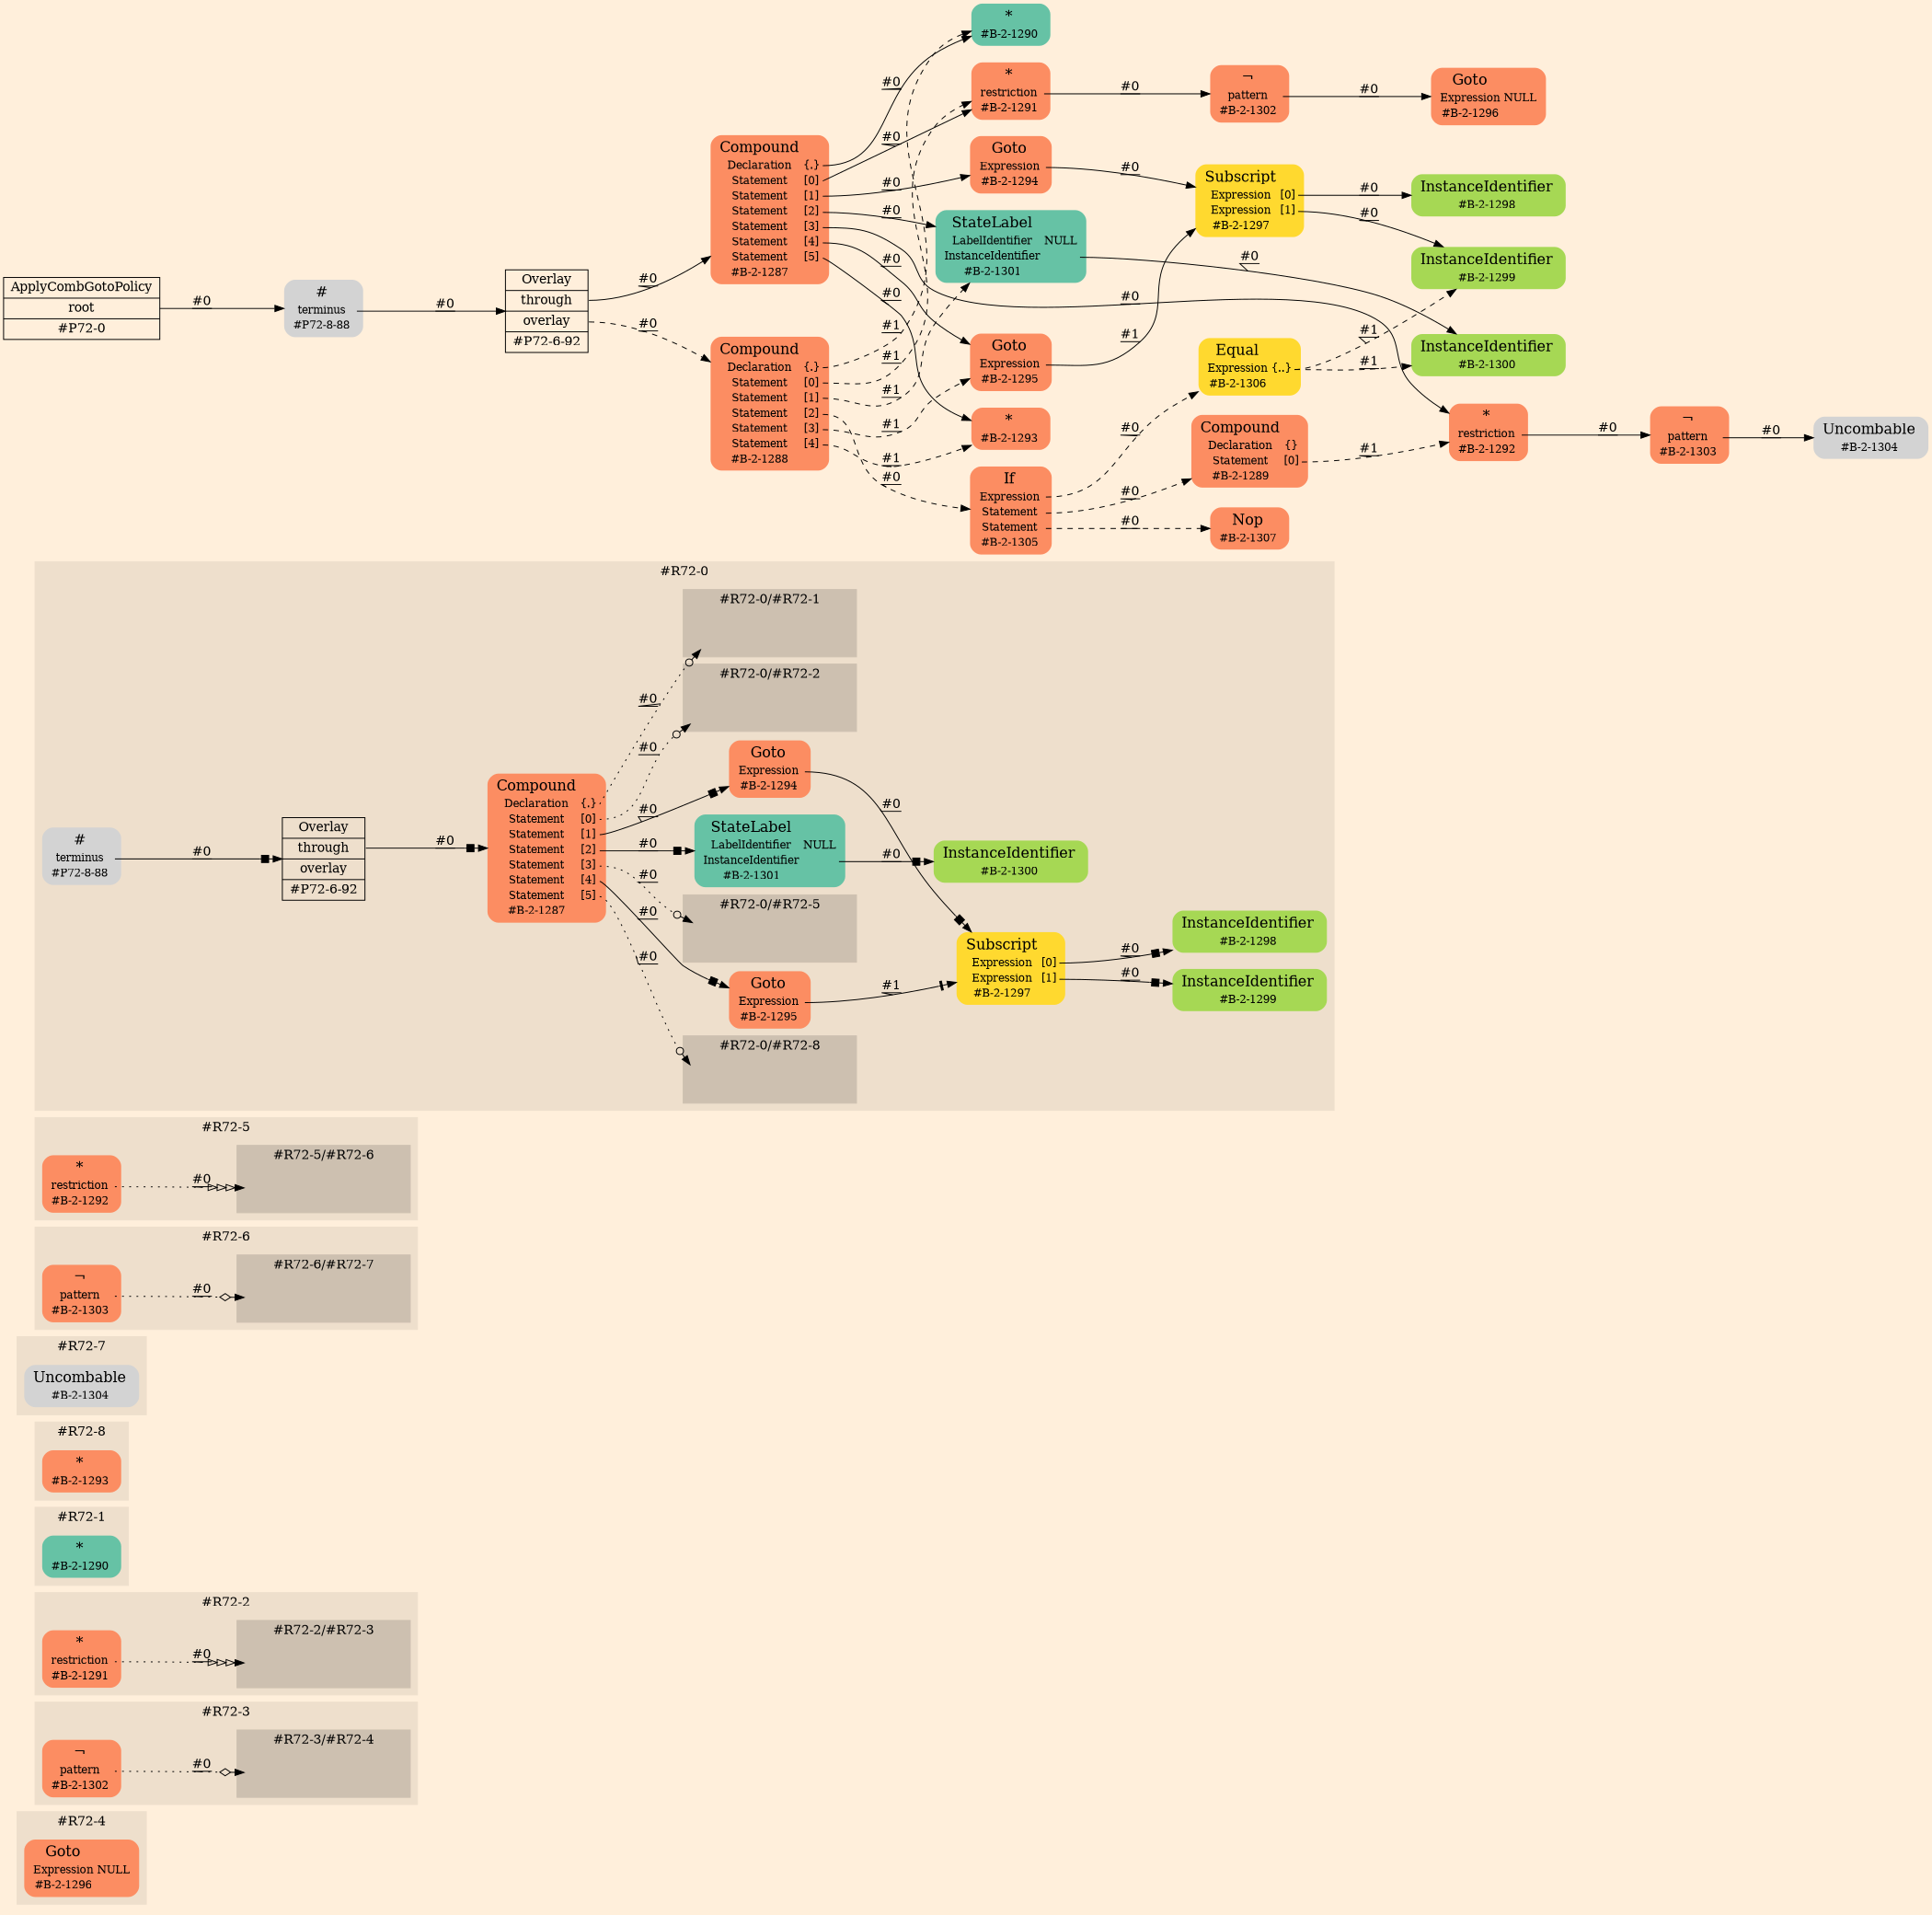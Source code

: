 digraph Inferno {
graph [
    rankdir = "LR"
    ranksep = 1.0
    size = "14,20"
    bgcolor = antiquewhite1
    color = black
    fontcolor = black
];
node [
];

// -------------------- figure #R72-4 --------------------
subgraph "cluster#R72-4" {
    label = "#R72-4"
    style = "filled"
    color = antiquewhite2
    "#R72-4/#B-2-1296" [
        shape = "plaintext"
        fillcolor = "/set28/2"
        label = <<TABLE BORDER="0" CELLBORDER="0" CELLSPACING="0">
         <TR><TD><FONT POINT-SIZE="16.0">Goto</FONT></TD><TD></TD></TR>
         <TR><TD>Expression</TD><TD PORT="port0">NULL</TD></TR>
         <TR><TD>#B-2-1296</TD><TD PORT="port1"></TD></TR>
        </TABLE>>
        style = "rounded,filled"
        fontsize = "12"
    ];
    
}


// -------------------- figure #R72-3 --------------------
subgraph "cluster#R72-3" {
    label = "#R72-3"
    style = "filled"
    color = antiquewhite2
    "#R72-3/#B-2-1302" [
        shape = "plaintext"
        fillcolor = "/set28/2"
        label = <<TABLE BORDER="0" CELLBORDER="0" CELLSPACING="0">
         <TR><TD><FONT POINT-SIZE="16.0">¬</FONT></TD><TD></TD></TR>
         <TR><TD>pattern</TD><TD PORT="port0"></TD></TR>
         <TR><TD>#B-2-1302</TD><TD PORT="port1"></TD></TR>
        </TABLE>>
        style = "rounded,filled"
        fontsize = "12"
    ];
    
    subgraph "cluster#R72-3/#R72-4" {
        label = "#R72-3/#R72-4"
        style = "filled"
        color = antiquewhite3
        "#R72-3/#0/#B-2-1296" [
            shape = "none"
            fillcolor = "/set28/2"
            style = "invisible"
        ];
        
    }
    
}


// -------------------- figure #R72-2 --------------------
subgraph "cluster#R72-2" {
    label = "#R72-2"
    style = "filled"
    color = antiquewhite2
    "#R72-2/#B-2-1291" [
        shape = "plaintext"
        fillcolor = "/set28/2"
        label = <<TABLE BORDER="0" CELLBORDER="0" CELLSPACING="0">
         <TR><TD><FONT POINT-SIZE="16.0">*</FONT></TD><TD></TD></TR>
         <TR><TD>restriction</TD><TD PORT="port0"></TD></TR>
         <TR><TD>#B-2-1291</TD><TD PORT="port1"></TD></TR>
        </TABLE>>
        style = "rounded,filled"
        fontsize = "12"
    ];
    
    subgraph "cluster#R72-2/#R72-3" {
        label = "#R72-2/#R72-3"
        style = "filled"
        color = antiquewhite3
        "#R72-2/#0/#B-2-1302" [
            shape = "none"
            fillcolor = "/set28/2"
            style = "invisible"
        ];
        
    }
    
}


// -------------------- figure #R72-1 --------------------
subgraph "cluster#R72-1" {
    label = "#R72-1"
    style = "filled"
    color = antiquewhite2
    "#R72-1/#B-2-1290" [
        shape = "plaintext"
        fillcolor = "/set28/1"
        label = <<TABLE BORDER="0" CELLBORDER="0" CELLSPACING="0">
         <TR><TD><FONT POINT-SIZE="16.0">*</FONT></TD><TD></TD></TR>
         <TR><TD>#B-2-1290</TD><TD PORT="port0"></TD></TR>
        </TABLE>>
        style = "rounded,filled"
        fontsize = "12"
    ];
    
}


// -------------------- figure #R72-8 --------------------
subgraph "cluster#R72-8" {
    label = "#R72-8"
    style = "filled"
    color = antiquewhite2
    "#R72-8/#B-2-1293" [
        shape = "plaintext"
        fillcolor = "/set28/2"
        label = <<TABLE BORDER="0" CELLBORDER="0" CELLSPACING="0">
         <TR><TD><FONT POINT-SIZE="16.0">*</FONT></TD><TD></TD></TR>
         <TR><TD>#B-2-1293</TD><TD PORT="port0"></TD></TR>
        </TABLE>>
        style = "rounded,filled"
        fontsize = "12"
    ];
    
}


// -------------------- figure #R72-7 --------------------
subgraph "cluster#R72-7" {
    label = "#R72-7"
    style = "filled"
    color = antiquewhite2
    "#R72-7/#B-2-1304" [
        shape = "plaintext"
        label = <<TABLE BORDER="0" CELLBORDER="0" CELLSPACING="0">
         <TR><TD><FONT POINT-SIZE="16.0">Uncombable</FONT></TD><TD></TD></TR>
         <TR><TD>#B-2-1304</TD><TD PORT="port0"></TD></TR>
        </TABLE>>
        style = "rounded,filled"
        fontsize = "12"
    ];
    
}


// -------------------- figure #R72-6 --------------------
subgraph "cluster#R72-6" {
    label = "#R72-6"
    style = "filled"
    color = antiquewhite2
    "#R72-6/#B-2-1303" [
        shape = "plaintext"
        fillcolor = "/set28/2"
        label = <<TABLE BORDER="0" CELLBORDER="0" CELLSPACING="0">
         <TR><TD><FONT POINT-SIZE="16.0">¬</FONT></TD><TD></TD></TR>
         <TR><TD>pattern</TD><TD PORT="port0"></TD></TR>
         <TR><TD>#B-2-1303</TD><TD PORT="port1"></TD></TR>
        </TABLE>>
        style = "rounded,filled"
        fontsize = "12"
    ];
    
    subgraph "cluster#R72-6/#R72-7" {
        label = "#R72-6/#R72-7"
        style = "filled"
        color = antiquewhite3
        "#R72-6/#0/#B-2-1304" [
            shape = "none"
            style = "invisible"
        ];
        
    }
    
}


// -------------------- figure #R72-5 --------------------
subgraph "cluster#R72-5" {
    label = "#R72-5"
    style = "filled"
    color = antiquewhite2
    "#R72-5/#B-2-1292" [
        shape = "plaintext"
        fillcolor = "/set28/2"
        label = <<TABLE BORDER="0" CELLBORDER="0" CELLSPACING="0">
         <TR><TD><FONT POINT-SIZE="16.0">*</FONT></TD><TD></TD></TR>
         <TR><TD>restriction</TD><TD PORT="port0"></TD></TR>
         <TR><TD>#B-2-1292</TD><TD PORT="port1"></TD></TR>
        </TABLE>>
        style = "rounded,filled"
        fontsize = "12"
    ];
    
    subgraph "cluster#R72-5/#R72-6" {
        label = "#R72-5/#R72-6"
        style = "filled"
        color = antiquewhite3
        "#R72-5/#0/#B-2-1303" [
            shape = "none"
            fillcolor = "/set28/2"
            style = "invisible"
        ];
        
    }
    
}


// -------------------- figure #R72-0 --------------------
subgraph "cluster#R72-0" {
    label = "#R72-0"
    style = "filled"
    color = antiquewhite2
    "#R72-0/#B-2-1295" [
        shape = "plaintext"
        fillcolor = "/set28/2"
        label = <<TABLE BORDER="0" CELLBORDER="0" CELLSPACING="0">
         <TR><TD><FONT POINT-SIZE="16.0">Goto</FONT></TD><TD></TD></TR>
         <TR><TD>Expression</TD><TD PORT="port0"></TD></TR>
         <TR><TD>#B-2-1295</TD><TD PORT="port1"></TD></TR>
        </TABLE>>
        style = "rounded,filled"
        fontsize = "12"
    ];
    
    "#R72-0/#B-2-1300" [
        shape = "plaintext"
        fillcolor = "/set28/5"
        label = <<TABLE BORDER="0" CELLBORDER="0" CELLSPACING="0">
         <TR><TD><FONT POINT-SIZE="16.0">InstanceIdentifier</FONT></TD><TD></TD></TR>
         <TR><TD>#B-2-1300</TD><TD PORT="port0"></TD></TR>
        </TABLE>>
        style = "rounded,filled"
        fontsize = "12"
    ];
    
    "#R72-0/#B-2-1299" [
        shape = "plaintext"
        fillcolor = "/set28/5"
        label = <<TABLE BORDER="0" CELLBORDER="0" CELLSPACING="0">
         <TR><TD><FONT POINT-SIZE="16.0">InstanceIdentifier</FONT></TD><TD></TD></TR>
         <TR><TD>#B-2-1299</TD><TD PORT="port0"></TD></TR>
        </TABLE>>
        style = "rounded,filled"
        fontsize = "12"
    ];
    
    "#R72-0/#B-2-1298" [
        shape = "plaintext"
        fillcolor = "/set28/5"
        label = <<TABLE BORDER="0" CELLBORDER="0" CELLSPACING="0">
         <TR><TD><FONT POINT-SIZE="16.0">InstanceIdentifier</FONT></TD><TD></TD></TR>
         <TR><TD>#B-2-1298</TD><TD PORT="port0"></TD></TR>
        </TABLE>>
        style = "rounded,filled"
        fontsize = "12"
    ];
    
    "#R72-0/#P72-6-92" [
        shape = "record"
        fillcolor = antiquewhite2
        label = "<fixed> Overlay | <port0> through | <port1> overlay | <port2> #P72-6-92"
        style = "filled"
        fontsize = "14"
        color = black
        fontcolor = black
    ];
    
    "#R72-0/#B-2-1301" [
        shape = "plaintext"
        fillcolor = "/set28/1"
        label = <<TABLE BORDER="0" CELLBORDER="0" CELLSPACING="0">
         <TR><TD><FONT POINT-SIZE="16.0">StateLabel</FONT></TD><TD></TD></TR>
         <TR><TD>LabelIdentifier</TD><TD PORT="port0">NULL</TD></TR>
         <TR><TD>InstanceIdentifier</TD><TD PORT="port1"></TD></TR>
         <TR><TD>#B-2-1301</TD><TD PORT="port2"></TD></TR>
        </TABLE>>
        style = "rounded,filled"
        fontsize = "12"
    ];
    
    "#R72-0/#B-2-1294" [
        shape = "plaintext"
        fillcolor = "/set28/2"
        label = <<TABLE BORDER="0" CELLBORDER="0" CELLSPACING="0">
         <TR><TD><FONT POINT-SIZE="16.0">Goto</FONT></TD><TD></TD></TR>
         <TR><TD>Expression</TD><TD PORT="port0"></TD></TR>
         <TR><TD>#B-2-1294</TD><TD PORT="port1"></TD></TR>
        </TABLE>>
        style = "rounded,filled"
        fontsize = "12"
    ];
    
    "#R72-0/#B-2-1287" [
        shape = "plaintext"
        fillcolor = "/set28/2"
        label = <<TABLE BORDER="0" CELLBORDER="0" CELLSPACING="0">
         <TR><TD><FONT POINT-SIZE="16.0">Compound</FONT></TD><TD></TD></TR>
         <TR><TD>Declaration</TD><TD PORT="port0">{.}</TD></TR>
         <TR><TD>Statement</TD><TD PORT="port1">[0]</TD></TR>
         <TR><TD>Statement</TD><TD PORT="port2">[1]</TD></TR>
         <TR><TD>Statement</TD><TD PORT="port3">[2]</TD></TR>
         <TR><TD>Statement</TD><TD PORT="port4">[3]</TD></TR>
         <TR><TD>Statement</TD><TD PORT="port5">[4]</TD></TR>
         <TR><TD>Statement</TD><TD PORT="port6">[5]</TD></TR>
         <TR><TD>#B-2-1287</TD><TD PORT="port7"></TD></TR>
        </TABLE>>
        style = "rounded,filled"
        fontsize = "12"
    ];
    
    "#R72-0/#P72-8-88" [
        shape = "plaintext"
        label = <<TABLE BORDER="0" CELLBORDER="0" CELLSPACING="0">
         <TR><TD><FONT POINT-SIZE="16.0">#</FONT></TD><TD></TD></TR>
         <TR><TD>terminus</TD><TD PORT="port0"></TD></TR>
         <TR><TD>#P72-8-88</TD><TD PORT="port1"></TD></TR>
        </TABLE>>
        style = "rounded,filled"
        fontsize = "12"
    ];
    
    "#R72-0/#B-2-1297" [
        shape = "plaintext"
        fillcolor = "/set28/6"
        label = <<TABLE BORDER="0" CELLBORDER="0" CELLSPACING="0">
         <TR><TD><FONT POINT-SIZE="16.0">Subscript</FONT></TD><TD></TD></TR>
         <TR><TD>Expression</TD><TD PORT="port0">[0]</TD></TR>
         <TR><TD>Expression</TD><TD PORT="port1">[1]</TD></TR>
         <TR><TD>#B-2-1297</TD><TD PORT="port2"></TD></TR>
        </TABLE>>
        style = "rounded,filled"
        fontsize = "12"
    ];
    
    subgraph "cluster#R72-0/#R72-5" {
        label = "#R72-0/#R72-5"
        style = "filled"
        color = antiquewhite3
        "#R72-0/#0/#B-2-1292" [
            shape = "none"
            fillcolor = "/set28/2"
            style = "invisible"
        ];
        
    }
    
    subgraph "cluster#R72-0/#R72-8" {
        label = "#R72-0/#R72-8"
        style = "filled"
        color = antiquewhite3
        "#R72-0/#0/#B-2-1293" [
            shape = "none"
            fillcolor = "/set28/2"
            style = "invisible"
        ];
        
    }
    
    subgraph "cluster#R72-0/#R72-1" {
        label = "#R72-0/#R72-1"
        style = "filled"
        color = antiquewhite3
        "#R72-0/#0/#B-2-1290" [
            shape = "none"
            fillcolor = "/set28/1"
            style = "invisible"
        ];
        
    }
    
    subgraph "cluster#R72-0/#R72-2" {
        label = "#R72-0/#R72-2"
        style = "filled"
        color = antiquewhite3
        "#R72-0/#0/#B-2-1291" [
            shape = "none"
            fillcolor = "/set28/2"
            style = "invisible"
        ];
        
    }
    
}


// -------------------- transformation figure --------------------
"CR#P72-0" [
    shape = "record"
    fillcolor = antiquewhite1
    label = "<fixed> ApplyCombGotoPolicy | <port0> root | <port1> #P72-0"
    style = "filled"
    fontsize = "14"
    color = black
    fontcolor = black
];

"#P72-8-88" [
    shape = "plaintext"
    label = <<TABLE BORDER="0" CELLBORDER="0" CELLSPACING="0">
     <TR><TD><FONT POINT-SIZE="16.0">#</FONT></TD><TD></TD></TR>
     <TR><TD>terminus</TD><TD PORT="port0"></TD></TR>
     <TR><TD>#P72-8-88</TD><TD PORT="port1"></TD></TR>
    </TABLE>>
    style = "rounded,filled"
    fontsize = "12"
];

"#P72-6-92" [
    shape = "record"
    fillcolor = antiquewhite1
    label = "<fixed> Overlay | <port0> through | <port1> overlay | <port2> #P72-6-92"
    style = "filled"
    fontsize = "14"
    color = black
    fontcolor = black
];

"#B-2-1287" [
    shape = "plaintext"
    fillcolor = "/set28/2"
    label = <<TABLE BORDER="0" CELLBORDER="0" CELLSPACING="0">
     <TR><TD><FONT POINT-SIZE="16.0">Compound</FONT></TD><TD></TD></TR>
     <TR><TD>Declaration</TD><TD PORT="port0">{.}</TD></TR>
     <TR><TD>Statement</TD><TD PORT="port1">[0]</TD></TR>
     <TR><TD>Statement</TD><TD PORT="port2">[1]</TD></TR>
     <TR><TD>Statement</TD><TD PORT="port3">[2]</TD></TR>
     <TR><TD>Statement</TD><TD PORT="port4">[3]</TD></TR>
     <TR><TD>Statement</TD><TD PORT="port5">[4]</TD></TR>
     <TR><TD>Statement</TD><TD PORT="port6">[5]</TD></TR>
     <TR><TD>#B-2-1287</TD><TD PORT="port7"></TD></TR>
    </TABLE>>
    style = "rounded,filled"
    fontsize = "12"
];

"#B-2-1290" [
    shape = "plaintext"
    fillcolor = "/set28/1"
    label = <<TABLE BORDER="0" CELLBORDER="0" CELLSPACING="0">
     <TR><TD><FONT POINT-SIZE="16.0">*</FONT></TD><TD></TD></TR>
     <TR><TD>#B-2-1290</TD><TD PORT="port0"></TD></TR>
    </TABLE>>
    style = "rounded,filled"
    fontsize = "12"
];

"#B-2-1291" [
    shape = "plaintext"
    fillcolor = "/set28/2"
    label = <<TABLE BORDER="0" CELLBORDER="0" CELLSPACING="0">
     <TR><TD><FONT POINT-SIZE="16.0">*</FONT></TD><TD></TD></TR>
     <TR><TD>restriction</TD><TD PORT="port0"></TD></TR>
     <TR><TD>#B-2-1291</TD><TD PORT="port1"></TD></TR>
    </TABLE>>
    style = "rounded,filled"
    fontsize = "12"
];

"#B-2-1302" [
    shape = "plaintext"
    fillcolor = "/set28/2"
    label = <<TABLE BORDER="0" CELLBORDER="0" CELLSPACING="0">
     <TR><TD><FONT POINT-SIZE="16.0">¬</FONT></TD><TD></TD></TR>
     <TR><TD>pattern</TD><TD PORT="port0"></TD></TR>
     <TR><TD>#B-2-1302</TD><TD PORT="port1"></TD></TR>
    </TABLE>>
    style = "rounded,filled"
    fontsize = "12"
];

"#B-2-1296" [
    shape = "plaintext"
    fillcolor = "/set28/2"
    label = <<TABLE BORDER="0" CELLBORDER="0" CELLSPACING="0">
     <TR><TD><FONT POINT-SIZE="16.0">Goto</FONT></TD><TD></TD></TR>
     <TR><TD>Expression</TD><TD PORT="port0">NULL</TD></TR>
     <TR><TD>#B-2-1296</TD><TD PORT="port1"></TD></TR>
    </TABLE>>
    style = "rounded,filled"
    fontsize = "12"
];

"#B-2-1294" [
    shape = "plaintext"
    fillcolor = "/set28/2"
    label = <<TABLE BORDER="0" CELLBORDER="0" CELLSPACING="0">
     <TR><TD><FONT POINT-SIZE="16.0">Goto</FONT></TD><TD></TD></TR>
     <TR><TD>Expression</TD><TD PORT="port0"></TD></TR>
     <TR><TD>#B-2-1294</TD><TD PORT="port1"></TD></TR>
    </TABLE>>
    style = "rounded,filled"
    fontsize = "12"
];

"#B-2-1297" [
    shape = "plaintext"
    fillcolor = "/set28/6"
    label = <<TABLE BORDER="0" CELLBORDER="0" CELLSPACING="0">
     <TR><TD><FONT POINT-SIZE="16.0">Subscript</FONT></TD><TD></TD></TR>
     <TR><TD>Expression</TD><TD PORT="port0">[0]</TD></TR>
     <TR><TD>Expression</TD><TD PORT="port1">[1]</TD></TR>
     <TR><TD>#B-2-1297</TD><TD PORT="port2"></TD></TR>
    </TABLE>>
    style = "rounded,filled"
    fontsize = "12"
];

"#B-2-1298" [
    shape = "plaintext"
    fillcolor = "/set28/5"
    label = <<TABLE BORDER="0" CELLBORDER="0" CELLSPACING="0">
     <TR><TD><FONT POINT-SIZE="16.0">InstanceIdentifier</FONT></TD><TD></TD></TR>
     <TR><TD>#B-2-1298</TD><TD PORT="port0"></TD></TR>
    </TABLE>>
    style = "rounded,filled"
    fontsize = "12"
];

"#B-2-1299" [
    shape = "plaintext"
    fillcolor = "/set28/5"
    label = <<TABLE BORDER="0" CELLBORDER="0" CELLSPACING="0">
     <TR><TD><FONT POINT-SIZE="16.0">InstanceIdentifier</FONT></TD><TD></TD></TR>
     <TR><TD>#B-2-1299</TD><TD PORT="port0"></TD></TR>
    </TABLE>>
    style = "rounded,filled"
    fontsize = "12"
];

"#B-2-1301" [
    shape = "plaintext"
    fillcolor = "/set28/1"
    label = <<TABLE BORDER="0" CELLBORDER="0" CELLSPACING="0">
     <TR><TD><FONT POINT-SIZE="16.0">StateLabel</FONT></TD><TD></TD></TR>
     <TR><TD>LabelIdentifier</TD><TD PORT="port0">NULL</TD></TR>
     <TR><TD>InstanceIdentifier</TD><TD PORT="port1"></TD></TR>
     <TR><TD>#B-2-1301</TD><TD PORT="port2"></TD></TR>
    </TABLE>>
    style = "rounded,filled"
    fontsize = "12"
];

"#B-2-1300" [
    shape = "plaintext"
    fillcolor = "/set28/5"
    label = <<TABLE BORDER="0" CELLBORDER="0" CELLSPACING="0">
     <TR><TD><FONT POINT-SIZE="16.0">InstanceIdentifier</FONT></TD><TD></TD></TR>
     <TR><TD>#B-2-1300</TD><TD PORT="port0"></TD></TR>
    </TABLE>>
    style = "rounded,filled"
    fontsize = "12"
];

"#B-2-1292" [
    shape = "plaintext"
    fillcolor = "/set28/2"
    label = <<TABLE BORDER="0" CELLBORDER="0" CELLSPACING="0">
     <TR><TD><FONT POINT-SIZE="16.0">*</FONT></TD><TD></TD></TR>
     <TR><TD>restriction</TD><TD PORT="port0"></TD></TR>
     <TR><TD>#B-2-1292</TD><TD PORT="port1"></TD></TR>
    </TABLE>>
    style = "rounded,filled"
    fontsize = "12"
];

"#B-2-1303" [
    shape = "plaintext"
    fillcolor = "/set28/2"
    label = <<TABLE BORDER="0" CELLBORDER="0" CELLSPACING="0">
     <TR><TD><FONT POINT-SIZE="16.0">¬</FONT></TD><TD></TD></TR>
     <TR><TD>pattern</TD><TD PORT="port0"></TD></TR>
     <TR><TD>#B-2-1303</TD><TD PORT="port1"></TD></TR>
    </TABLE>>
    style = "rounded,filled"
    fontsize = "12"
];

"#B-2-1304" [
    shape = "plaintext"
    label = <<TABLE BORDER="0" CELLBORDER="0" CELLSPACING="0">
     <TR><TD><FONT POINT-SIZE="16.0">Uncombable</FONT></TD><TD></TD></TR>
     <TR><TD>#B-2-1304</TD><TD PORT="port0"></TD></TR>
    </TABLE>>
    style = "rounded,filled"
    fontsize = "12"
];

"#B-2-1295" [
    shape = "plaintext"
    fillcolor = "/set28/2"
    label = <<TABLE BORDER="0" CELLBORDER="0" CELLSPACING="0">
     <TR><TD><FONT POINT-SIZE="16.0">Goto</FONT></TD><TD></TD></TR>
     <TR><TD>Expression</TD><TD PORT="port0"></TD></TR>
     <TR><TD>#B-2-1295</TD><TD PORT="port1"></TD></TR>
    </TABLE>>
    style = "rounded,filled"
    fontsize = "12"
];

"#B-2-1293" [
    shape = "plaintext"
    fillcolor = "/set28/2"
    label = <<TABLE BORDER="0" CELLBORDER="0" CELLSPACING="0">
     <TR><TD><FONT POINT-SIZE="16.0">*</FONT></TD><TD></TD></TR>
     <TR><TD>#B-2-1293</TD><TD PORT="port0"></TD></TR>
    </TABLE>>
    style = "rounded,filled"
    fontsize = "12"
];

"#B-2-1288" [
    shape = "plaintext"
    fillcolor = "/set28/2"
    label = <<TABLE BORDER="0" CELLBORDER="0" CELLSPACING="0">
     <TR><TD><FONT POINT-SIZE="16.0">Compound</FONT></TD><TD></TD></TR>
     <TR><TD>Declaration</TD><TD PORT="port0">{.}</TD></TR>
     <TR><TD>Statement</TD><TD PORT="port1">[0]</TD></TR>
     <TR><TD>Statement</TD><TD PORT="port2">[1]</TD></TR>
     <TR><TD>Statement</TD><TD PORT="port3">[2]</TD></TR>
     <TR><TD>Statement</TD><TD PORT="port4">[3]</TD></TR>
     <TR><TD>Statement</TD><TD PORT="port5">[4]</TD></TR>
     <TR><TD>#B-2-1288</TD><TD PORT="port6"></TD></TR>
    </TABLE>>
    style = "rounded,filled"
    fontsize = "12"
];

"#B-2-1305" [
    shape = "plaintext"
    fillcolor = "/set28/2"
    label = <<TABLE BORDER="0" CELLBORDER="0" CELLSPACING="0">
     <TR><TD><FONT POINT-SIZE="16.0">If</FONT></TD><TD></TD></TR>
     <TR><TD>Expression</TD><TD PORT="port0"></TD></TR>
     <TR><TD>Statement</TD><TD PORT="port1"></TD></TR>
     <TR><TD>Statement</TD><TD PORT="port2"></TD></TR>
     <TR><TD>#B-2-1305</TD><TD PORT="port3"></TD></TR>
    </TABLE>>
    style = "rounded,filled"
    fontsize = "12"
];

"#B-2-1306" [
    shape = "plaintext"
    fillcolor = "/set28/6"
    label = <<TABLE BORDER="0" CELLBORDER="0" CELLSPACING="0">
     <TR><TD><FONT POINT-SIZE="16.0">Equal</FONT></TD><TD></TD></TR>
     <TR><TD>Expression</TD><TD PORT="port0">{..}</TD></TR>
     <TR><TD>#B-2-1306</TD><TD PORT="port1"></TD></TR>
    </TABLE>>
    style = "rounded,filled"
    fontsize = "12"
];

"#B-2-1289" [
    shape = "plaintext"
    fillcolor = "/set28/2"
    label = <<TABLE BORDER="0" CELLBORDER="0" CELLSPACING="0">
     <TR><TD><FONT POINT-SIZE="16.0">Compound</FONT></TD><TD></TD></TR>
     <TR><TD>Declaration</TD><TD PORT="port0">{}</TD></TR>
     <TR><TD>Statement</TD><TD PORT="port1">[0]</TD></TR>
     <TR><TD>#B-2-1289</TD><TD PORT="port2"></TD></TR>
    </TABLE>>
    style = "rounded,filled"
    fontsize = "12"
];

"#B-2-1307" [
    shape = "plaintext"
    fillcolor = "/set28/2"
    label = <<TABLE BORDER="0" CELLBORDER="0" CELLSPACING="0">
     <TR><TD><FONT POINT-SIZE="16.0">Nop</FONT></TD><TD></TD></TR>
     <TR><TD>#B-2-1307</TD><TD PORT="port0"></TD></TR>
    </TABLE>>
    style = "rounded,filled"
    fontsize = "12"
];


// -------------------- links --------------------
// links for block CR#P72-0
"CR#P72-0":port0 -> "#P72-8-88" [
    style="solid"
    label = "#0"
    decorate = true
    color = black
    fontcolor = black
];

// links for block #P72-8-88
"#P72-8-88":port0 -> "#P72-6-92" [
    style="solid"
    label = "#0"
    decorate = true
    color = black
    fontcolor = black
];

// links for block #P72-6-92
"#P72-6-92":port0 -> "#B-2-1287" [
    style="solid"
    label = "#0"
    decorate = true
    color = black
    fontcolor = black
];

"#P72-6-92":port1 -> "#B-2-1288" [
    style="dashed"
    label = "#0"
    decorate = true
    color = black
    fontcolor = black
];

// links for block #B-2-1287
"#B-2-1287":port0 -> "#B-2-1290" [
    style="solid"
    label = "#0"
    decorate = true
    color = black
    fontcolor = black
];

"#B-2-1287":port1 -> "#B-2-1291" [
    style="solid"
    label = "#0"
    decorate = true
    color = black
    fontcolor = black
];

"#B-2-1287":port2 -> "#B-2-1294" [
    style="solid"
    label = "#0"
    decorate = true
    color = black
    fontcolor = black
];

"#B-2-1287":port3 -> "#B-2-1301" [
    style="solid"
    label = "#0"
    decorate = true
    color = black
    fontcolor = black
];

"#B-2-1287":port4 -> "#B-2-1292" [
    style="solid"
    label = "#0"
    decorate = true
    color = black
    fontcolor = black
];

"#B-2-1287":port5 -> "#B-2-1295" [
    style="solid"
    label = "#0"
    decorate = true
    color = black
    fontcolor = black
];

"#B-2-1287":port6 -> "#B-2-1293" [
    style="solid"
    label = "#0"
    decorate = true
    color = black
    fontcolor = black
];

// links for block #B-2-1290
// links for block #B-2-1291
"#B-2-1291":port0 -> "#B-2-1302" [
    style="solid"
    label = "#0"
    decorate = true
    color = black
    fontcolor = black
];

// links for block #B-2-1302
"#B-2-1302":port0 -> "#B-2-1296" [
    style="solid"
    label = "#0"
    decorate = true
    color = black
    fontcolor = black
];

// links for block #B-2-1296
// links for block #B-2-1294
"#B-2-1294":port0 -> "#B-2-1297" [
    style="solid"
    label = "#0"
    decorate = true
    color = black
    fontcolor = black
];

// links for block #B-2-1297
"#B-2-1297":port0 -> "#B-2-1298" [
    style="solid"
    label = "#0"
    decorate = true
    color = black
    fontcolor = black
];

"#B-2-1297":port1 -> "#B-2-1299" [
    style="solid"
    label = "#0"
    decorate = true
    color = black
    fontcolor = black
];

// links for block #B-2-1298
// links for block #B-2-1299
// links for block #B-2-1301
"#B-2-1301":port1 -> "#B-2-1300" [
    style="solid"
    label = "#0"
    decorate = true
    color = black
    fontcolor = black
];

// links for block #B-2-1300
// links for block #B-2-1292
"#B-2-1292":port0 -> "#B-2-1303" [
    style="solid"
    label = "#0"
    decorate = true
    color = black
    fontcolor = black
];

// links for block #B-2-1303
"#B-2-1303":port0 -> "#B-2-1304" [
    style="solid"
    label = "#0"
    decorate = true
    color = black
    fontcolor = black
];

// links for block #B-2-1304
// links for block #B-2-1295
"#B-2-1295":port0 -> "#B-2-1297" [
    style="solid"
    label = "#1"
    decorate = true
    color = black
    fontcolor = black
];

// links for block #B-2-1293
// links for block #B-2-1288
"#B-2-1288":port0 -> "#B-2-1290" [
    style="dashed"
    label = "#1"
    decorate = true
    color = black
    fontcolor = black
];

"#B-2-1288":port1 -> "#B-2-1291" [
    style="dashed"
    label = "#1"
    decorate = true
    color = black
    fontcolor = black
];

"#B-2-1288":port2 -> "#B-2-1301" [
    style="dashed"
    label = "#1"
    decorate = true
    color = black
    fontcolor = black
];

"#B-2-1288":port3 -> "#B-2-1305" [
    style="dashed"
    label = "#0"
    decorate = true
    color = black
    fontcolor = black
];

"#B-2-1288":port4 -> "#B-2-1295" [
    style="dashed"
    label = "#1"
    decorate = true
    color = black
    fontcolor = black
];

"#B-2-1288":port5 -> "#B-2-1293" [
    style="dashed"
    label = "#1"
    decorate = true
    color = black
    fontcolor = black
];

// links for block #B-2-1305
"#B-2-1305":port0 -> "#B-2-1306" [
    style="dashed"
    label = "#0"
    decorate = true
    color = black
    fontcolor = black
];

"#B-2-1305":port1 -> "#B-2-1289" [
    style="dashed"
    label = "#0"
    decorate = true
    color = black
    fontcolor = black
];

"#B-2-1305":port2 -> "#B-2-1307" [
    style="dashed"
    label = "#0"
    decorate = true
    color = black
    fontcolor = black
];

// links for block #B-2-1306
"#B-2-1306":port0 -> "#B-2-1299" [
    style="dashed"
    label = "#1"
    decorate = true
    color = black
    fontcolor = black
];

"#B-2-1306":port0 -> "#B-2-1300" [
    style="dashed"
    label = "#1"
    decorate = true
    color = black
    fontcolor = black
];

// links for block #B-2-1289
"#B-2-1289":port1 -> "#B-2-1292" [
    style="dashed"
    label = "#1"
    decorate = true
    color = black
    fontcolor = black
];

// links for block #B-2-1307
// links for block #R72-0/#B-2-1295
"#R72-0/#B-2-1295":port0 -> "#R72-0/#B-2-1297" [
    style="solid"
    arrowhead="normalnonetee"
    label = "#1"
    decorate = true
    color = black
    fontcolor = black
];

// links for block #R72-0/#B-2-1300
// links for block #R72-0/#B-2-1299
// links for block #R72-0/#B-2-1298
// links for block #R72-0/#P72-6-92
"#R72-0/#P72-6-92":port0 -> "#R72-0/#B-2-1287" [
    style="solid"
    arrowhead="normalnonebox"
    label = "#0"
    decorate = true
    color = black
    fontcolor = black
];

// links for block #R72-0/#B-2-1301
"#R72-0/#B-2-1301":port1 -> "#R72-0/#B-2-1300" [
    style="solid"
    arrowhead="normalnonebox"
    label = "#0"
    decorate = true
    color = black
    fontcolor = black
];

// links for block #R72-0/#B-2-1294
"#R72-0/#B-2-1294":port0 -> "#R72-0/#B-2-1297" [
    style="solid"
    arrowhead="normalnonebox"
    label = "#0"
    decorate = true
    color = black
    fontcolor = black
];

// links for block #R72-0/#B-2-1287
"#R72-0/#B-2-1287":port0 -> "#R72-0/#0/#B-2-1290" [
    style="dotted"
    arrowhead="normalnoneodot"
    label = "#0"
    decorate = true
    color = black
    fontcolor = black
];

"#R72-0/#B-2-1287":port1 -> "#R72-0/#0/#B-2-1291" [
    style="dotted"
    arrowhead="normalnoneodot"
    label = "#0"
    decorate = true
    color = black
    fontcolor = black
];

"#R72-0/#B-2-1287":port2 -> "#R72-0/#B-2-1294" [
    style="solid"
    arrowhead="normalnonebox"
    label = "#0"
    decorate = true
    color = black
    fontcolor = black
];

"#R72-0/#B-2-1287":port3 -> "#R72-0/#B-2-1301" [
    style="solid"
    arrowhead="normalnonebox"
    label = "#0"
    decorate = true
    color = black
    fontcolor = black
];

"#R72-0/#B-2-1287":port4 -> "#R72-0/#0/#B-2-1292" [
    style="dotted"
    arrowhead="normalnoneodot"
    label = "#0"
    decorate = true
    color = black
    fontcolor = black
];

"#R72-0/#B-2-1287":port5 -> "#R72-0/#B-2-1295" [
    style="solid"
    arrowhead="normalnonebox"
    label = "#0"
    decorate = true
    color = black
    fontcolor = black
];

"#R72-0/#B-2-1287":port6 -> "#R72-0/#0/#B-2-1293" [
    style="dotted"
    arrowhead="normalnoneodot"
    label = "#0"
    decorate = true
    color = black
    fontcolor = black
];

// links for block #R72-0/#P72-8-88
"#R72-0/#P72-8-88":port0 -> "#R72-0/#P72-6-92" [
    style="solid"
    arrowhead="normalnonebox"
    label = "#0"
    decorate = true
    color = black
    fontcolor = black
];

// links for block #R72-0/#B-2-1297
"#R72-0/#B-2-1297":port0 -> "#R72-0/#B-2-1298" [
    style="solid"
    arrowhead="normalnonebox"
    label = "#0"
    decorate = true
    color = black
    fontcolor = black
];

"#R72-0/#B-2-1297":port1 -> "#R72-0/#B-2-1299" [
    style="solid"
    arrowhead="normalnonebox"
    label = "#0"
    decorate = true
    color = black
    fontcolor = black
];

// links for block #R72-0/#0/#B-2-1292
// links for block #R72-0/#0/#B-2-1293
// links for block #R72-0/#0/#B-2-1290
// links for block #R72-0/#0/#B-2-1291
// links for block #R72-5/#B-2-1292
"#R72-5/#B-2-1292":port0 -> "#R72-5/#0/#B-2-1303" [
    style="dotted"
    arrowhead="normalonormalonormalonormal"
    label = "#0"
    decorate = true
    color = black
    fontcolor = black
];

// links for block #R72-5/#0/#B-2-1303
// links for block #R72-6/#B-2-1303
"#R72-6/#B-2-1303":port0 -> "#R72-6/#0/#B-2-1304" [
    style="dotted"
    arrowhead="normalnoneodiamond"
    label = "#0"
    decorate = true
    color = black
    fontcolor = black
];

// links for block #R72-6/#0/#B-2-1304
// links for block #R72-7/#B-2-1304
// links for block #R72-8/#B-2-1293
// links for block #R72-1/#B-2-1290
// links for block #R72-2/#B-2-1291
"#R72-2/#B-2-1291":port0 -> "#R72-2/#0/#B-2-1302" [
    style="dotted"
    arrowhead="normalonormalonormalonormal"
    label = "#0"
    decorate = true
    color = black
    fontcolor = black
];

// links for block #R72-2/#0/#B-2-1302
// links for block #R72-3/#B-2-1302
"#R72-3/#B-2-1302":port0 -> "#R72-3/#0/#B-2-1296" [
    style="dotted"
    arrowhead="normalnoneodiamond"
    label = "#0"
    decorate = true
    color = black
    fontcolor = black
];

// links for block #R72-3/#0/#B-2-1296
// links for block #R72-4/#B-2-1296
}
